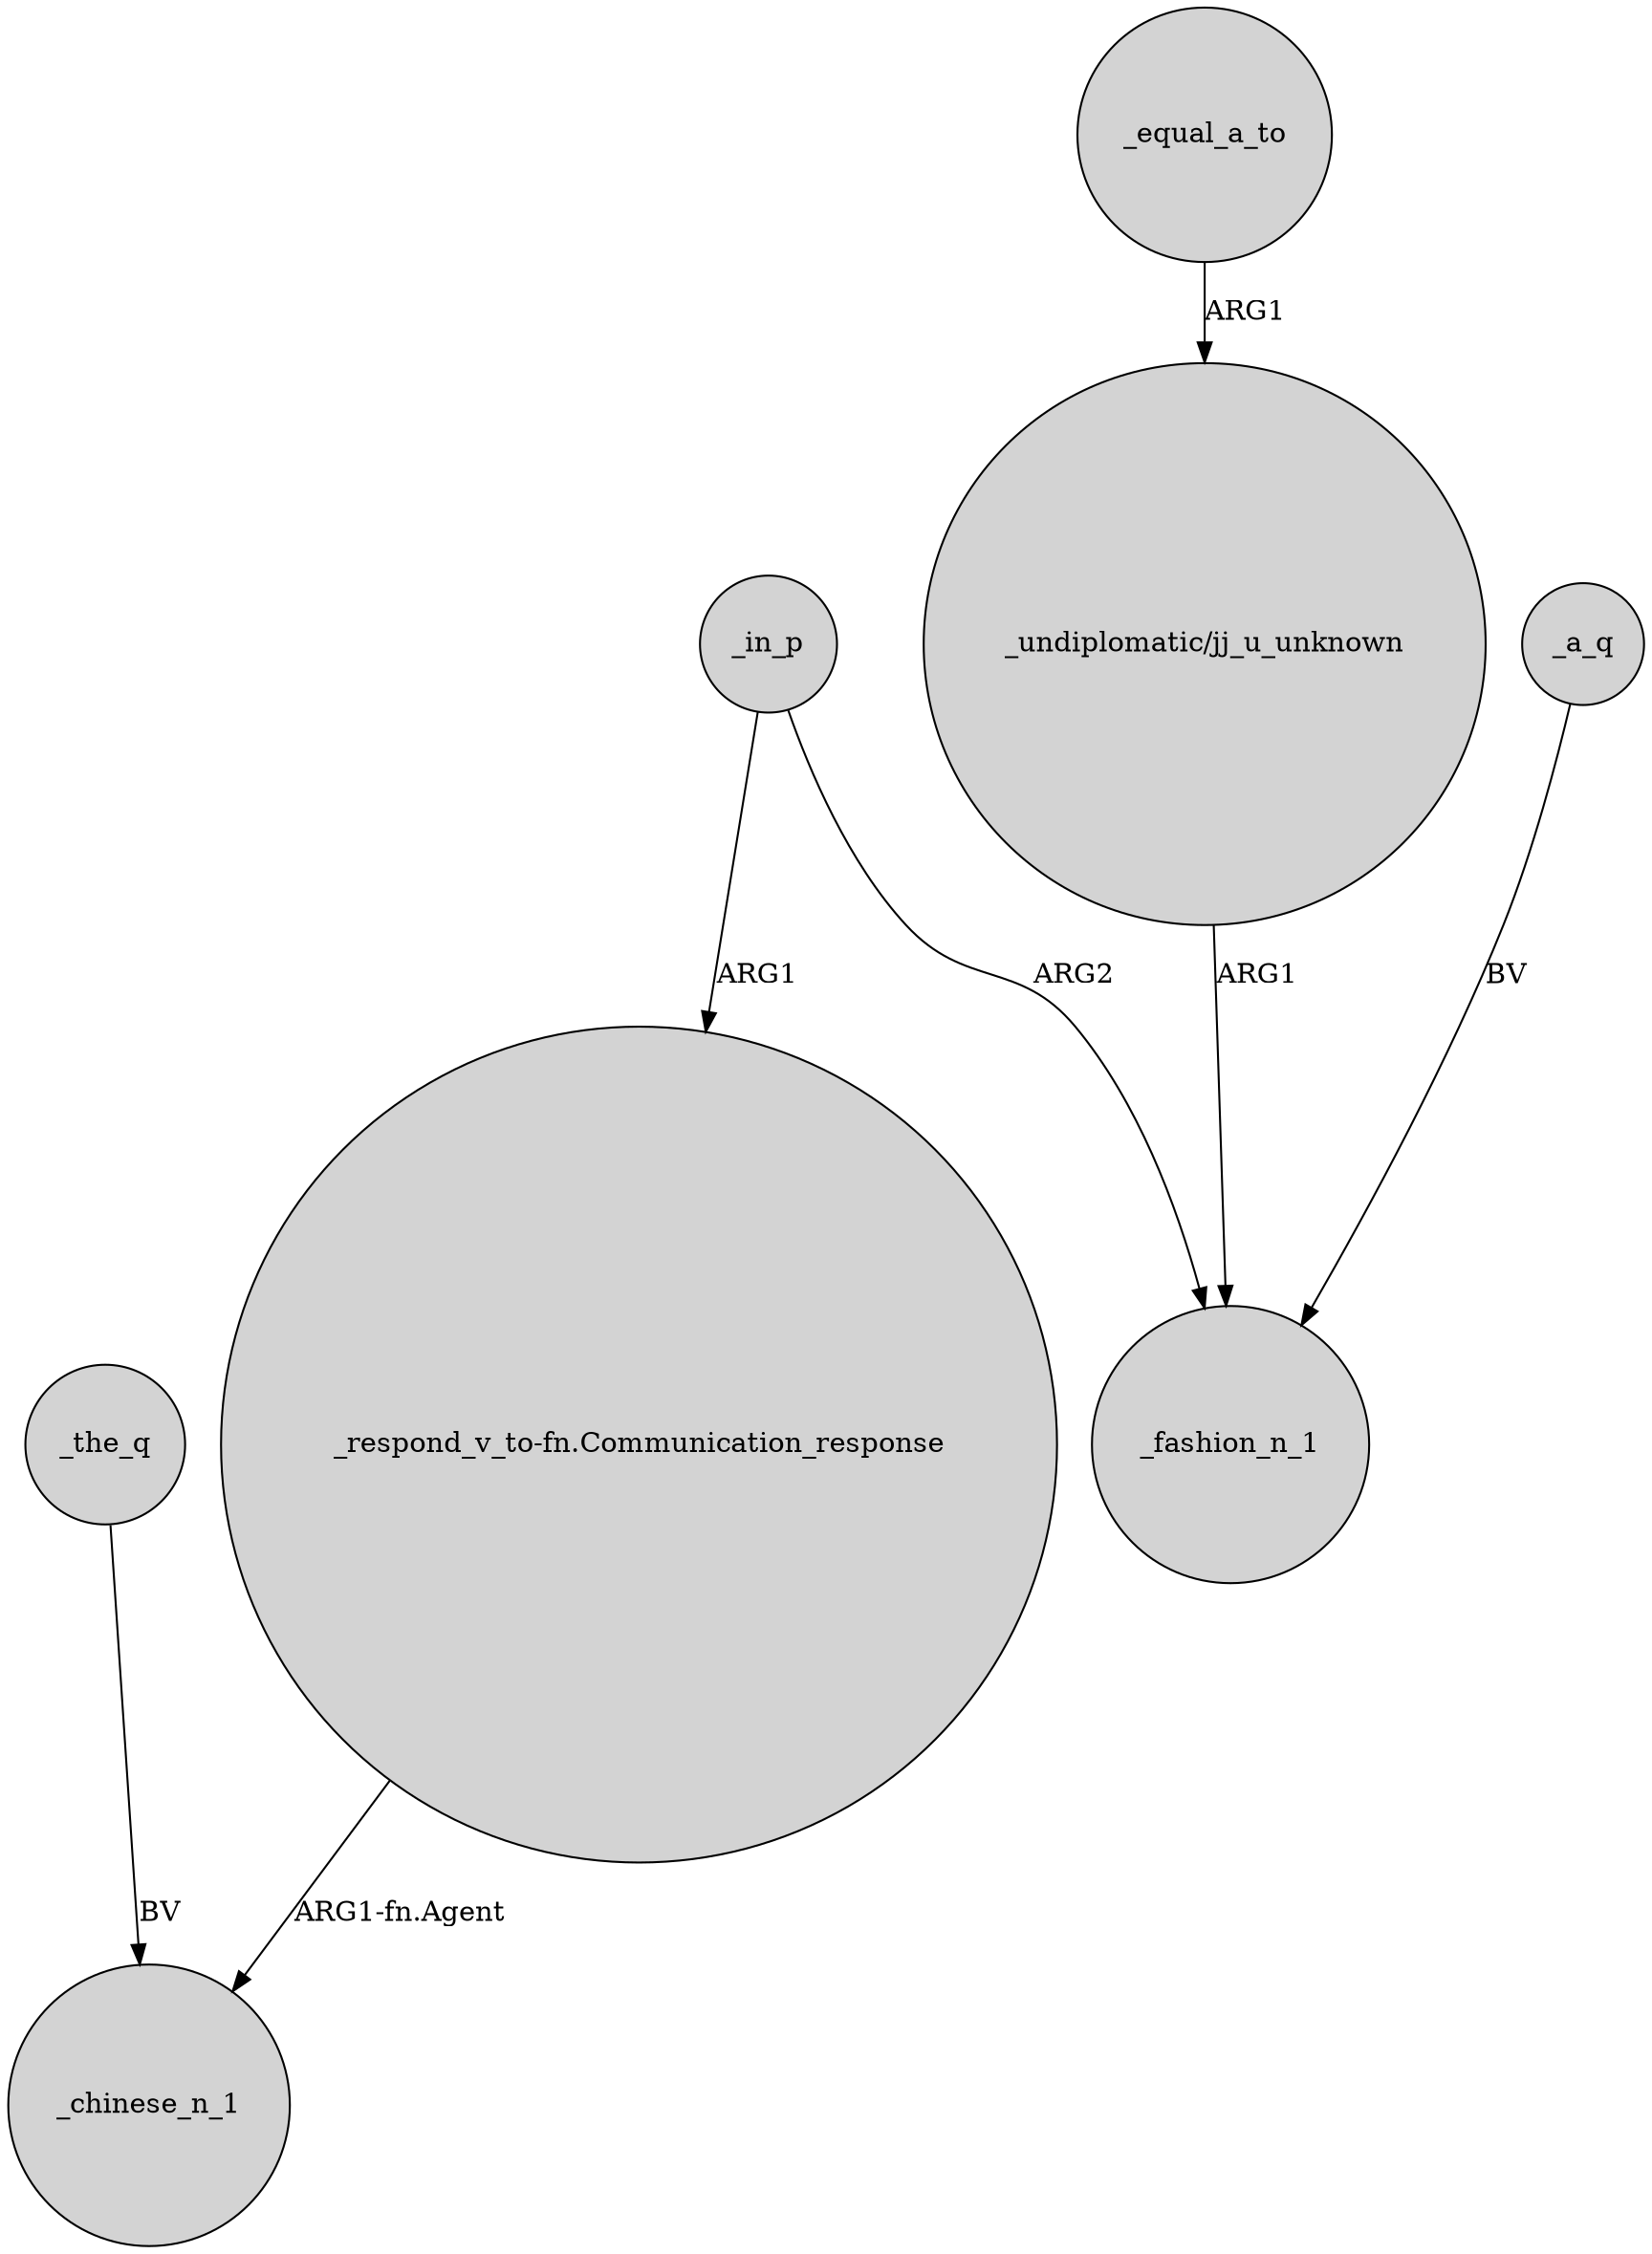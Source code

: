 digraph {
	node [shape=circle style=filled]
	_the_q -> _chinese_n_1 [label=BV]
	"_undiplomatic/jj_u_unknown" -> _fashion_n_1 [label=ARG1]
	_in_p -> _fashion_n_1 [label=ARG2]
	_equal_a_to -> "_undiplomatic/jj_u_unknown" [label=ARG1]
	_a_q -> _fashion_n_1 [label=BV]
	"_respond_v_to-fn.Communication_response" -> _chinese_n_1 [label="ARG1-fn.Agent"]
	_in_p -> "_respond_v_to-fn.Communication_response" [label=ARG1]
}

